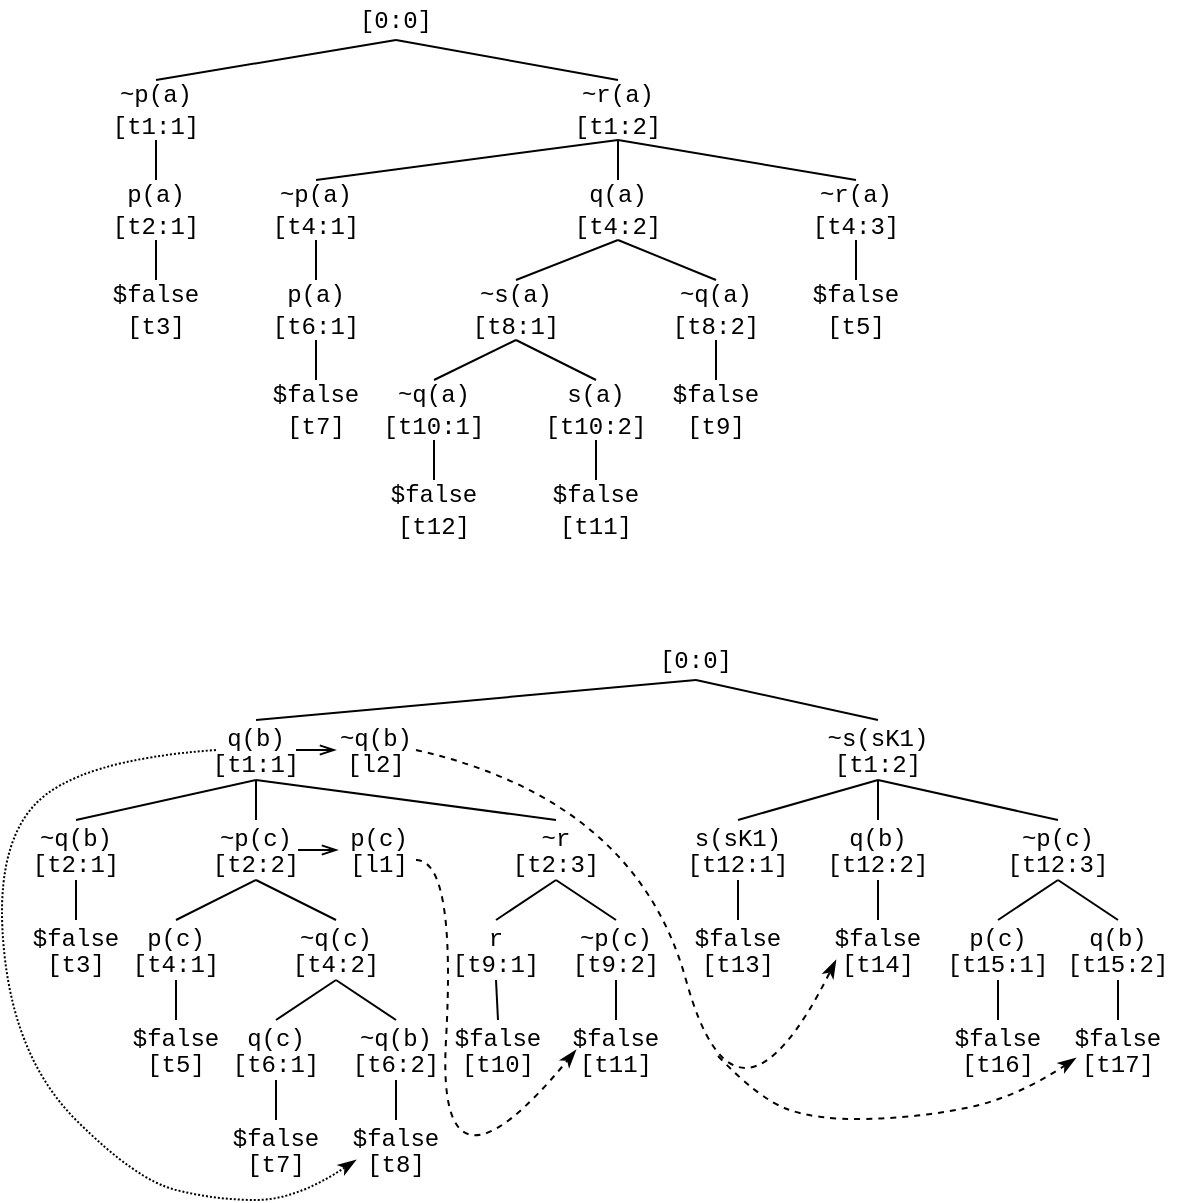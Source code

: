<mxfile version="27.0.5">
  <diagram name="Page-1" id="yZj0CSE40nvmnVDIau9b">
    <mxGraphModel dx="984" dy="859" grid="1" gridSize="10" guides="1" tooltips="1" connect="1" arrows="1" fold="1" page="1" pageScale="1" pageWidth="827" pageHeight="1169" math="0" shadow="0">
      <root>
        <mxCell id="0" />
        <mxCell id="1" parent="0" />
        <mxCell id="-URfclrJbN3AQWpVML_n-1" value="&lt;font face=&quot;Courier New&quot;&gt;~p(a)&lt;/font&gt;&lt;div&gt;&lt;span style=&quot;font-family: &amp;quot;Courier New&amp;quot;; background-color: transparent; color: light-dark(rgb(0, 0, 0), rgb(255, 255, 255));&quot;&gt;[t1:1]&lt;/span&gt;&lt;/div&gt;" style="text;strokeColor=none;align=center;fillColor=none;html=1;verticalAlign=middle;whiteSpace=wrap;rounded=0;" parent="1" vertex="1">
          <mxGeometry x="80" y="80" width="60" height="30" as="geometry" />
        </mxCell>
        <mxCell id="-URfclrJbN3AQWpVML_n-2" value="&lt;font face=&quot;Courier New&quot;&gt;$false&lt;/font&gt;&lt;br&gt;&lt;div&gt;&lt;span style=&quot;font-family: &amp;quot;Courier New&amp;quot;; background-color: transparent; color: light-dark(rgb(0, 0, 0), rgb(255, 255, 255));&quot;&gt;[t3]&lt;/span&gt;&lt;/div&gt;" style="text;strokeColor=none;align=center;fillColor=none;html=1;verticalAlign=middle;whiteSpace=wrap;rounded=0;" parent="1" vertex="1">
          <mxGeometry x="80" y="180" width="60" height="30" as="geometry" />
        </mxCell>
        <mxCell id="-URfclrJbN3AQWpVML_n-3" value="&lt;font face=&quot;Courier New&quot;&gt;~p(a)&lt;/font&gt;&lt;div&gt;&lt;span style=&quot;font-family: &amp;quot;Courier New&amp;quot;; background-color: transparent; color: light-dark(rgb(0, 0, 0), rgb(255, 255, 255));&quot;&gt;[t4:1]&lt;/span&gt;&lt;/div&gt;" style="text;strokeColor=none;align=center;fillColor=none;html=1;verticalAlign=middle;whiteSpace=wrap;rounded=0;" parent="1" vertex="1">
          <mxGeometry x="160" y="130" width="60" height="30" as="geometry" />
        </mxCell>
        <mxCell id="-URfclrJbN3AQWpVML_n-4" value="&lt;font face=&quot;Courier New&quot;&gt;p(a)&lt;/font&gt;&lt;div&gt;&lt;span style=&quot;font-family: &amp;quot;Courier New&amp;quot;; background-color: transparent; color: light-dark(rgb(0, 0, 0), rgb(255, 255, 255));&quot;&gt;[t2:1]&lt;/span&gt;&lt;/div&gt;" style="text;strokeColor=none;align=center;fillColor=none;html=1;verticalAlign=middle;whiteSpace=wrap;rounded=0;" parent="1" vertex="1">
          <mxGeometry x="80" y="130" width="60" height="30" as="geometry" />
        </mxCell>
        <mxCell id="-URfclrJbN3AQWpVML_n-5" value="" style="endArrow=none;html=1;rounded=0;entryX=0.5;entryY=1;entryDx=0;entryDy=0;exitX=0.5;exitY=0;exitDx=0;exitDy=0;" parent="1" source="-URfclrJbN3AQWpVML_n-2" target="-URfclrJbN3AQWpVML_n-4" edge="1">
          <mxGeometry width="50" height="50" relative="1" as="geometry">
            <mxPoint x="400" y="510" as="sourcePoint" />
            <mxPoint x="450" y="460" as="targetPoint" />
          </mxGeometry>
        </mxCell>
        <mxCell id="-URfclrJbN3AQWpVML_n-6" value="" style="endArrow=none;html=1;rounded=0;entryX=0.5;entryY=1;entryDx=0;entryDy=0;" parent="1" source="-URfclrJbN3AQWpVML_n-4" target="-URfclrJbN3AQWpVML_n-1" edge="1">
          <mxGeometry width="50" height="50" relative="1" as="geometry">
            <mxPoint x="400" y="510" as="sourcePoint" />
            <mxPoint x="450" y="460" as="targetPoint" />
          </mxGeometry>
        </mxCell>
        <mxCell id="-URfclrJbN3AQWpVML_n-7" value="&lt;font face=&quot;Courier New&quot;&gt;$false&lt;/font&gt;&lt;br&gt;&lt;div&gt;&lt;span style=&quot;font-family: &amp;quot;Courier New&amp;quot;; background-color: transparent; color: light-dark(rgb(0, 0, 0), rgb(255, 255, 255));&quot;&gt;[t7]&lt;/span&gt;&lt;/div&gt;" style="text;strokeColor=none;align=center;fillColor=none;html=1;verticalAlign=middle;whiteSpace=wrap;rounded=0;" parent="1" vertex="1">
          <mxGeometry x="160" y="230" width="60" height="30" as="geometry" />
        </mxCell>
        <mxCell id="-URfclrJbN3AQWpVML_n-8" value="&lt;font face=&quot;Courier New&quot;&gt;p(a)&lt;/font&gt;&lt;div&gt;&lt;span style=&quot;font-family: &amp;quot;Courier New&amp;quot;; background-color: transparent; color: light-dark(rgb(0, 0, 0), rgb(255, 255, 255));&quot;&gt;[t6:1]&lt;/span&gt;&lt;/div&gt;" style="text;strokeColor=none;align=center;fillColor=none;html=1;verticalAlign=middle;whiteSpace=wrap;rounded=0;" parent="1" vertex="1">
          <mxGeometry x="160" y="180" width="60" height="30" as="geometry" />
        </mxCell>
        <mxCell id="-URfclrJbN3AQWpVML_n-9" value="" style="endArrow=none;html=1;rounded=0;entryX=0.5;entryY=1;entryDx=0;entryDy=0;exitX=0.5;exitY=0;exitDx=0;exitDy=0;" parent="1" source="-URfclrJbN3AQWpVML_n-7" target="-URfclrJbN3AQWpVML_n-8" edge="1">
          <mxGeometry width="50" height="50" relative="1" as="geometry">
            <mxPoint x="480" y="560" as="sourcePoint" />
            <mxPoint x="530" y="510" as="targetPoint" />
          </mxGeometry>
        </mxCell>
        <mxCell id="-URfclrJbN3AQWpVML_n-10" value="&lt;font face=&quot;Courier New&quot;&gt;$false&lt;/font&gt;&lt;br&gt;&lt;div&gt;&lt;span style=&quot;font-family: &amp;quot;Courier New&amp;quot;; background-color: transparent; color: light-dark(rgb(0, 0, 0), rgb(255, 255, 255));&quot;&gt;[t12]&lt;/span&gt;&lt;/div&gt;" style="text;strokeColor=none;align=center;fillColor=none;html=1;verticalAlign=middle;whiteSpace=wrap;rounded=0;" parent="1" vertex="1">
          <mxGeometry x="219" y="280" width="60" height="30" as="geometry" />
        </mxCell>
        <mxCell id="-URfclrJbN3AQWpVML_n-11" value="&lt;font face=&quot;Courier New&quot;&gt;~q(a)&lt;/font&gt;&lt;div&gt;&lt;span style=&quot;font-family: &amp;quot;Courier New&amp;quot;; background-color: transparent; color: light-dark(rgb(0, 0, 0), rgb(255, 255, 255));&quot;&gt;[t10:1]&lt;/span&gt;&lt;/div&gt;" style="text;strokeColor=none;align=center;fillColor=none;html=1;verticalAlign=middle;whiteSpace=wrap;rounded=0;" parent="1" vertex="1">
          <mxGeometry x="219" y="230" width="60" height="30" as="geometry" />
        </mxCell>
        <mxCell id="-URfclrJbN3AQWpVML_n-12" value="" style="endArrow=none;html=1;rounded=0;entryX=0.5;entryY=1;entryDx=0;entryDy=0;exitX=0.5;exitY=0;exitDx=0;exitDy=0;" parent="1" source="-URfclrJbN3AQWpVML_n-10" target="-URfclrJbN3AQWpVML_n-11" edge="1">
          <mxGeometry width="50" height="50" relative="1" as="geometry">
            <mxPoint x="540" y="610" as="sourcePoint" />
            <mxPoint x="590" y="560" as="targetPoint" />
          </mxGeometry>
        </mxCell>
        <mxCell id="-URfclrJbN3AQWpVML_n-13" value="&lt;font face=&quot;Courier New&quot;&gt;~s(a)&lt;/font&gt;&lt;div&gt;&lt;span style=&quot;font-family: &amp;quot;Courier New&amp;quot;; background-color: transparent; color: light-dark(rgb(0, 0, 0), rgb(255, 255, 255));&quot;&gt;[t8:1]&lt;/span&gt;&lt;/div&gt;" style="text;strokeColor=none;align=center;fillColor=none;html=1;verticalAlign=middle;whiteSpace=wrap;rounded=0;" parent="1" vertex="1">
          <mxGeometry x="260" y="180" width="60" height="30" as="geometry" />
        </mxCell>
        <mxCell id="-URfclrJbN3AQWpVML_n-14" value="&lt;font face=&quot;Courier New&quot;&gt;q(a)&lt;/font&gt;&lt;div&gt;&lt;span style=&quot;font-family: &amp;quot;Courier New&amp;quot;; background-color: transparent; color: light-dark(rgb(0, 0, 0), rgb(255, 255, 255));&quot;&gt;[t4:2]&lt;/span&gt;&lt;/div&gt;" style="text;strokeColor=none;align=center;fillColor=none;html=1;verticalAlign=middle;whiteSpace=wrap;rounded=0;" parent="1" vertex="1">
          <mxGeometry x="311" y="130" width="60" height="30" as="geometry" />
        </mxCell>
        <mxCell id="-URfclrJbN3AQWpVML_n-15" value="&lt;font face=&quot;Courier New&quot;&gt;~q(a)&lt;/font&gt;&lt;div&gt;&lt;span style=&quot;font-family: &amp;quot;Courier New&amp;quot;; background-color: transparent; color: light-dark(rgb(0, 0, 0), rgb(255, 255, 255));&quot;&gt;[t8:2]&lt;/span&gt;&lt;/div&gt;" style="text;strokeColor=none;align=center;fillColor=none;html=1;verticalAlign=middle;whiteSpace=wrap;rounded=0;" parent="1" vertex="1">
          <mxGeometry x="360" y="180" width="60" height="30" as="geometry" />
        </mxCell>
        <mxCell id="-URfclrJbN3AQWpVML_n-16" value="" style="endArrow=none;html=1;rounded=0;entryX=0.5;entryY=1;entryDx=0;entryDy=0;" parent="1" source="-URfclrJbN3AQWpVML_n-8" target="-URfclrJbN3AQWpVML_n-3" edge="1">
          <mxGeometry width="50" height="50" relative="1" as="geometry">
            <mxPoint x="380" y="470" as="sourcePoint" />
            <mxPoint x="430" y="420" as="targetPoint" />
          </mxGeometry>
        </mxCell>
        <mxCell id="-URfclrJbN3AQWpVML_n-17" value="" style="endArrow=none;html=1;rounded=0;exitX=0.5;exitY=0;exitDx=0;exitDy=0;entryX=0.5;entryY=1;entryDx=0;entryDy=0;" parent="1" source="-URfclrJbN3AQWpVML_n-11" target="-URfclrJbN3AQWpVML_n-13" edge="1">
          <mxGeometry width="50" height="50" relative="1" as="geometry">
            <mxPoint x="340" y="470" as="sourcePoint" />
            <mxPoint x="390" y="420" as="targetPoint" />
          </mxGeometry>
        </mxCell>
        <mxCell id="-URfclrJbN3AQWpVML_n-18" value="" style="endArrow=none;html=1;rounded=0;entryX=0.5;entryY=1;entryDx=0;entryDy=0;exitX=0.5;exitY=0;exitDx=0;exitDy=0;" parent="1" source="-URfclrJbN3AQWpVML_n-19" target="-URfclrJbN3AQWpVML_n-13" edge="1">
          <mxGeometry width="50" height="50" relative="1" as="geometry">
            <mxPoint x="340" y="470" as="sourcePoint" />
            <mxPoint x="390" y="420" as="targetPoint" />
          </mxGeometry>
        </mxCell>
        <mxCell id="-URfclrJbN3AQWpVML_n-19" value="&lt;font face=&quot;Courier New&quot;&gt;s(a)&lt;/font&gt;&lt;div&gt;&lt;span style=&quot;font-family: &amp;quot;Courier New&amp;quot;; background-color: transparent; color: light-dark(rgb(0, 0, 0), rgb(255, 255, 255));&quot;&gt;[t10:2]&lt;/span&gt;&lt;/div&gt;" style="text;strokeColor=none;align=center;fillColor=none;html=1;verticalAlign=middle;whiteSpace=wrap;rounded=0;" parent="1" vertex="1">
          <mxGeometry x="300" y="230" width="60" height="30" as="geometry" />
        </mxCell>
        <mxCell id="-URfclrJbN3AQWpVML_n-20" value="&lt;font face=&quot;Courier New&quot;&gt;$false&lt;/font&gt;&lt;br&gt;&lt;div&gt;&lt;span style=&quot;font-family: &amp;quot;Courier New&amp;quot;; background-color: transparent; color: light-dark(rgb(0, 0, 0), rgb(255, 255, 255));&quot;&gt;[t11]&lt;/span&gt;&lt;/div&gt;" style="text;strokeColor=none;align=center;fillColor=none;html=1;verticalAlign=middle;whiteSpace=wrap;rounded=0;" parent="1" vertex="1">
          <mxGeometry x="300" y="280" width="60" height="30" as="geometry" />
        </mxCell>
        <mxCell id="-URfclrJbN3AQWpVML_n-21" value="" style="endArrow=none;html=1;rounded=0;entryX=0.5;entryY=1;entryDx=0;entryDy=0;exitX=0.5;exitY=0;exitDx=0;exitDy=0;" parent="1" source="-URfclrJbN3AQWpVML_n-20" edge="1">
          <mxGeometry width="50" height="50" relative="1" as="geometry">
            <mxPoint x="621" y="610" as="sourcePoint" />
            <mxPoint x="330" y="260" as="targetPoint" />
          </mxGeometry>
        </mxCell>
        <mxCell id="-URfclrJbN3AQWpVML_n-22" value="" style="endArrow=none;html=1;rounded=0;entryX=0.5;entryY=1;entryDx=0;entryDy=0;exitX=0.5;exitY=0;exitDx=0;exitDy=0;" parent="1" source="-URfclrJbN3AQWpVML_n-13" target="-URfclrJbN3AQWpVML_n-14" edge="1">
          <mxGeometry width="50" height="50" relative="1" as="geometry">
            <mxPoint x="351" y="470" as="sourcePoint" />
            <mxPoint x="401" y="420" as="targetPoint" />
          </mxGeometry>
        </mxCell>
        <mxCell id="-URfclrJbN3AQWpVML_n-23" value="" style="endArrow=none;html=1;rounded=0;exitX=0.5;exitY=0;exitDx=0;exitDy=0;" parent="1" source="-URfclrJbN3AQWpVML_n-15" edge="1">
          <mxGeometry width="50" height="50" relative="1" as="geometry">
            <mxPoint x="351" y="470" as="sourcePoint" />
            <mxPoint x="341" y="160" as="targetPoint" />
          </mxGeometry>
        </mxCell>
        <mxCell id="-URfclrJbN3AQWpVML_n-24" value="&lt;font face=&quot;Courier New&quot;&gt;~r(a)&lt;/font&gt;&lt;div&gt;&lt;span style=&quot;font-family: &amp;quot;Courier New&amp;quot;; background-color: transparent; color: light-dark(rgb(0, 0, 0), rgb(255, 255, 255));&quot;&gt;[t1:2]&lt;/span&gt;&lt;/div&gt;" style="text;strokeColor=none;align=center;fillColor=none;html=1;verticalAlign=middle;whiteSpace=wrap;rounded=0;" parent="1" vertex="1">
          <mxGeometry x="311" y="80" width="60" height="30" as="geometry" />
        </mxCell>
        <mxCell id="-URfclrJbN3AQWpVML_n-25" value="" style="endArrow=none;html=1;rounded=0;entryX=0.5;entryY=1;entryDx=0;entryDy=0;exitX=0.5;exitY=0;exitDx=0;exitDy=0;" parent="1" source="-URfclrJbN3AQWpVML_n-3" target="-URfclrJbN3AQWpVML_n-24" edge="1">
          <mxGeometry width="50" height="50" relative="1" as="geometry">
            <mxPoint x="400" y="310" as="sourcePoint" />
            <mxPoint x="450" y="260" as="targetPoint" />
          </mxGeometry>
        </mxCell>
        <mxCell id="-URfclrJbN3AQWpVML_n-26" value="" style="endArrow=none;html=1;rounded=0;entryX=0.5;entryY=1;entryDx=0;entryDy=0;" parent="1" source="-URfclrJbN3AQWpVML_n-14" target="-URfclrJbN3AQWpVML_n-24" edge="1">
          <mxGeometry width="50" height="50" relative="1" as="geometry">
            <mxPoint x="390" y="310" as="sourcePoint" />
            <mxPoint x="440" y="260" as="targetPoint" />
          </mxGeometry>
        </mxCell>
        <mxCell id="-URfclrJbN3AQWpVML_n-27" value="&lt;font face=&quot;Courier New&quot;&gt;~r(a)&lt;/font&gt;&lt;div&gt;&lt;span style=&quot;font-family: &amp;quot;Courier New&amp;quot;; background-color: transparent; color: light-dark(rgb(0, 0, 0), rgb(255, 255, 255));&quot;&gt;[t4:3]&lt;/span&gt;&lt;/div&gt;" style="text;strokeColor=none;align=center;fillColor=none;html=1;verticalAlign=middle;whiteSpace=wrap;rounded=0;" parent="1" vertex="1">
          <mxGeometry x="430" y="130" width="60" height="30" as="geometry" />
        </mxCell>
        <mxCell id="-URfclrJbN3AQWpVML_n-28" value="&lt;font face=&quot;Courier New&quot;&gt;$false&lt;/font&gt;&lt;br&gt;&lt;div&gt;&lt;span style=&quot;font-family: &amp;quot;Courier New&amp;quot;; background-color: transparent; color: light-dark(rgb(0, 0, 0), rgb(255, 255, 255));&quot;&gt;[t5]&lt;/span&gt;&lt;/div&gt;" style="text;strokeColor=none;align=center;fillColor=none;html=1;verticalAlign=middle;whiteSpace=wrap;rounded=0;" parent="1" vertex="1">
          <mxGeometry x="430" y="180" width="60" height="30" as="geometry" />
        </mxCell>
        <mxCell id="-URfclrJbN3AQWpVML_n-29" value="" style="endArrow=none;html=1;rounded=0;entryX=0.5;entryY=1;entryDx=0;entryDy=0;exitX=0.5;exitY=0;exitDx=0;exitDy=0;" parent="1" source="-URfclrJbN3AQWpVML_n-28" edge="1">
          <mxGeometry width="50" height="50" relative="1" as="geometry">
            <mxPoint x="751" y="510" as="sourcePoint" />
            <mxPoint x="460" y="160" as="targetPoint" />
          </mxGeometry>
        </mxCell>
        <mxCell id="-URfclrJbN3AQWpVML_n-30" value="" style="endArrow=none;html=1;rounded=0;entryX=0.5;entryY=1;entryDx=0;entryDy=0;exitX=0.5;exitY=0;exitDx=0;exitDy=0;" parent="1" source="-URfclrJbN3AQWpVML_n-27" target="-URfclrJbN3AQWpVML_n-24" edge="1">
          <mxGeometry width="50" height="50" relative="1" as="geometry">
            <mxPoint x="460" y="120" as="sourcePoint" />
            <mxPoint x="440" y="260" as="targetPoint" />
          </mxGeometry>
        </mxCell>
        <mxCell id="-URfclrJbN3AQWpVML_n-31" value="&lt;span style=&quot;background-color: transparent; color: light-dark(rgb(0, 0, 0), rgb(255, 255, 255)); font-family: &amp;quot;Courier New&amp;quot;;&quot;&gt;[0:0]&lt;/span&gt;" style="text;strokeColor=none;align=center;fillColor=none;html=1;verticalAlign=middle;whiteSpace=wrap;rounded=0;" parent="1" vertex="1">
          <mxGeometry x="200" y="40" width="60" height="20" as="geometry" />
        </mxCell>
        <mxCell id="-URfclrJbN3AQWpVML_n-32" value="" style="endArrow=none;html=1;rounded=0;entryX=0.5;entryY=1;entryDx=0;entryDy=0;exitX=0.5;exitY=0;exitDx=0;exitDy=0;" parent="1" source="-URfclrJbN3AQWpVML_n-24" target="-URfclrJbN3AQWpVML_n-31" edge="1">
          <mxGeometry width="50" height="50" relative="1" as="geometry">
            <mxPoint x="400" y="310" as="sourcePoint" />
            <mxPoint x="450" y="260" as="targetPoint" />
          </mxGeometry>
        </mxCell>
        <mxCell id="-URfclrJbN3AQWpVML_n-33" value="" style="endArrow=none;html=1;rounded=0;exitX=0.5;exitY=0;exitDx=0;exitDy=0;entryX=0.5;entryY=1;entryDx=0;entryDy=0;" parent="1" source="-URfclrJbN3AQWpVML_n-1" target="-URfclrJbN3AQWpVML_n-31" edge="1">
          <mxGeometry width="50" height="50" relative="1" as="geometry">
            <mxPoint x="400" y="310" as="sourcePoint" />
            <mxPoint x="220" y="80" as="targetPoint" />
          </mxGeometry>
        </mxCell>
        <mxCell id="-URfclrJbN3AQWpVML_n-34" value="&lt;font face=&quot;Courier New&quot;&gt;$false&lt;/font&gt;&lt;br&gt;&lt;div&gt;&lt;span style=&quot;font-family: &amp;quot;Courier New&amp;quot;; background-color: transparent; color: light-dark(rgb(0, 0, 0), rgb(255, 255, 255));&quot;&gt;[t9]&lt;/span&gt;&lt;/div&gt;" style="text;strokeColor=none;align=center;fillColor=none;html=1;verticalAlign=middle;whiteSpace=wrap;rounded=0;" parent="1" vertex="1">
          <mxGeometry x="360" y="230" width="60" height="30" as="geometry" />
        </mxCell>
        <mxCell id="-URfclrJbN3AQWpVML_n-35" value="" style="endArrow=none;html=1;rounded=0;entryX=0.5;entryY=1;entryDx=0;entryDy=0;exitX=0.5;exitY=0;exitDx=0;exitDy=0;" parent="1" source="-URfclrJbN3AQWpVML_n-34" edge="1">
          <mxGeometry width="50" height="50" relative="1" as="geometry">
            <mxPoint x="681" y="560" as="sourcePoint" />
            <mxPoint x="390" y="210" as="targetPoint" />
          </mxGeometry>
        </mxCell>
        <mxCell id="-URfclrJbN3AQWpVML_n-36" value="&lt;span style=&quot;background-color: transparent; color: light-dark(rgb(0, 0, 0), rgb(255, 255, 255)); font-family: &amp;quot;Courier New&amp;quot;;&quot;&gt;[0:0]&lt;/span&gt;" style="text;strokeColor=none;align=center;fillColor=none;html=1;verticalAlign=middle;whiteSpace=wrap;rounded=0;" parent="1" vertex="1">
          <mxGeometry x="350" y="360" width="60" height="20" as="geometry" />
        </mxCell>
        <mxCell id="-URfclrJbN3AQWpVML_n-37" value="" style="endArrow=none;html=1;rounded=0;entryX=0.5;entryY=1;entryDx=0;entryDy=0;exitX=0.5;exitY=0;exitDx=0;exitDy=0;" parent="1" source="-URfclrJbN3AQWpVML_n-71" target="-URfclrJbN3AQWpVML_n-36" edge="1">
          <mxGeometry width="50" height="50" relative="1" as="geometry">
            <mxPoint x="482" y="400" as="sourcePoint" />
            <mxPoint x="371" y="380" as="targetPoint" />
          </mxGeometry>
        </mxCell>
        <mxCell id="-URfclrJbN3AQWpVML_n-38" value="" style="endArrow=none;html=1;rounded=0;exitX=0.5;exitY=0;exitDx=0;exitDy=0;entryX=0.5;entryY=1;entryDx=0;entryDy=0;" parent="1" source="-URfclrJbN3AQWpVML_n-39" target="-URfclrJbN3AQWpVML_n-36" edge="1">
          <mxGeometry width="50" height="50" relative="1" as="geometry">
            <mxPoint x="260" y="400" as="sourcePoint" />
            <mxPoint x="370" y="400" as="targetPoint" />
          </mxGeometry>
        </mxCell>
        <mxCell id="-URfclrJbN3AQWpVML_n-39" value="&lt;div style=&quot;line-height: 100%;&quot;&gt;&lt;font face=&quot;Courier New&quot;&gt;q(b)&lt;/font&gt;&lt;div&gt;&lt;div&gt;&lt;span style=&quot;font-family: &amp;quot;Courier New&amp;quot;; background-color: transparent; color: light-dark(rgb(0, 0, 0), rgb(255, 255, 255));&quot;&gt;[t1:1]&lt;/span&gt;&lt;/div&gt;&lt;/div&gt;&lt;/div&gt;" style="text;strokeColor=none;align=center;fillColor=none;html=1;verticalAlign=middle;whiteSpace=wrap;rounded=0;" parent="1" vertex="1">
          <mxGeometry x="130" y="400" width="60" height="30" as="geometry" />
        </mxCell>
        <mxCell id="-URfclrJbN3AQWpVML_n-40" value="&lt;div style=&quot;line-height: 100%;&quot;&gt;&lt;font face=&quot;Courier New&quot;&gt;$false&lt;/font&gt;&lt;br&gt;&lt;div&gt;&lt;span style=&quot;font-family: &amp;quot;Courier New&amp;quot;; background-color: transparent; color: light-dark(rgb(0, 0, 0), rgb(255, 255, 255));&quot;&gt;[t3]&lt;/span&gt;&lt;/div&gt;&lt;/div&gt;" style="text;strokeColor=none;align=center;fillColor=none;html=1;verticalAlign=middle;whiteSpace=wrap;rounded=0;" parent="1" vertex="1">
          <mxGeometry x="40" y="500" width="60" height="30" as="geometry" />
        </mxCell>
        <mxCell id="-URfclrJbN3AQWpVML_n-41" value="&lt;div style=&quot;line-height: 100%;&quot;&gt;&lt;font face=&quot;Courier New&quot;&gt;~q(b)&lt;/font&gt;&lt;br&gt;&lt;div&gt;&lt;span style=&quot;font-family: &amp;quot;Courier New&amp;quot;; background-color: transparent; color: light-dark(rgb(0, 0, 0), rgb(255, 255, 255));&quot;&gt;[t2:1]&lt;/span&gt;&lt;/div&gt;&lt;/div&gt;" style="text;strokeColor=none;align=center;fillColor=none;html=1;verticalAlign=middle;whiteSpace=wrap;rounded=0;" parent="1" vertex="1">
          <mxGeometry x="40" y="450" width="60" height="30" as="geometry" />
        </mxCell>
        <mxCell id="-URfclrJbN3AQWpVML_n-42" value="" style="endArrow=none;html=1;rounded=0;entryX=0.5;entryY=1;entryDx=0;entryDy=0;exitX=0.5;exitY=0;exitDx=0;exitDy=0;" parent="1" source="-URfclrJbN3AQWpVML_n-40" target="-URfclrJbN3AQWpVML_n-41" edge="1">
          <mxGeometry width="50" height="50" relative="1" as="geometry">
            <mxPoint x="360" y="830" as="sourcePoint" />
            <mxPoint x="410" y="780" as="targetPoint" />
          </mxGeometry>
        </mxCell>
        <mxCell id="-URfclrJbN3AQWpVML_n-43" value="" style="endArrow=none;html=1;rounded=0;entryX=0.5;entryY=1;entryDx=0;entryDy=0;exitX=0.5;exitY=0;exitDx=0;exitDy=0;" parent="1" source="-URfclrJbN3AQWpVML_n-41" target="-URfclrJbN3AQWpVML_n-39" edge="1">
          <mxGeometry width="50" height="50" relative="1" as="geometry">
            <mxPoint x="360" y="830" as="sourcePoint" />
            <mxPoint x="410" y="780" as="targetPoint" />
          </mxGeometry>
        </mxCell>
        <mxCell id="-URfclrJbN3AQWpVML_n-44" value="&lt;div style=&quot;line-height: 100%;&quot;&gt;&lt;font face=&quot;Courier New&quot;&gt;~p(c)&lt;/font&gt;&lt;br&gt;&lt;div&gt;&lt;span style=&quot;font-family: &amp;quot;Courier New&amp;quot;; background-color: transparent; color: light-dark(rgb(0, 0, 0), rgb(255, 255, 255));&quot;&gt;[t2:2]&lt;/span&gt;&lt;/div&gt;&lt;/div&gt;" style="text;strokeColor=none;align=center;fillColor=none;html=1;verticalAlign=middle;whiteSpace=wrap;rounded=0;" parent="1" vertex="1">
          <mxGeometry x="130" y="450" width="60" height="30" as="geometry" />
        </mxCell>
        <mxCell id="-URfclrJbN3AQWpVML_n-45" value="" style="endArrow=none;html=1;rounded=0;entryX=0.5;entryY=1;entryDx=0;entryDy=0;exitX=0.5;exitY=0;exitDx=0;exitDy=0;" parent="1" source="-URfclrJbN3AQWpVML_n-44" target="-URfclrJbN3AQWpVML_n-39" edge="1">
          <mxGeometry width="50" height="50" relative="1" as="geometry">
            <mxPoint x="400" y="470" as="sourcePoint" />
            <mxPoint x="450" y="420" as="targetPoint" />
          </mxGeometry>
        </mxCell>
        <mxCell id="-URfclrJbN3AQWpVML_n-46" value="&lt;div style=&quot;line-height: 100%;&quot;&gt;&lt;div&gt;&lt;span style=&quot;font-family: &amp;quot;Courier New&amp;quot;; background-color: transparent; color: light-dark(rgb(0, 0, 0), rgb(255, 255, 255));&quot;&gt;p(c)&lt;/span&gt;&lt;/div&gt;&lt;div&gt;&lt;span style=&quot;font-family: &amp;quot;Courier New&amp;quot;; background-color: transparent; color: light-dark(rgb(0, 0, 0), rgb(255, 255, 255));&quot;&gt;[t4:1]&lt;/span&gt;&lt;/div&gt;&lt;/div&gt;" style="text;strokeColor=none;align=center;fillColor=none;html=1;verticalAlign=middle;whiteSpace=wrap;rounded=0;" parent="1" vertex="1">
          <mxGeometry x="90" y="500" width="60" height="30" as="geometry" />
        </mxCell>
        <mxCell id="-URfclrJbN3AQWpVML_n-47" value="&lt;div style=&quot;line-height: 100%;&quot;&gt;&lt;font face=&quot;Courier New&quot;&gt;$false&lt;/font&gt;&lt;br&gt;&lt;div&gt;&lt;span style=&quot;font-family: &amp;quot;Courier New&amp;quot;; background-color: transparent; color: light-dark(rgb(0, 0, 0), rgb(255, 255, 255));&quot;&gt;[t5]&lt;/span&gt;&lt;/div&gt;&lt;/div&gt;" style="text;strokeColor=none;align=center;fillColor=none;html=1;verticalAlign=middle;whiteSpace=wrap;rounded=0;" parent="1" vertex="1">
          <mxGeometry x="90" y="550" width="60" height="30" as="geometry" />
        </mxCell>
        <mxCell id="-URfclrJbN3AQWpVML_n-48" value="" style="endArrow=none;html=1;rounded=0;entryX=0.5;entryY=1;entryDx=0;entryDy=0;exitX=0.5;exitY=0;exitDx=0;exitDy=0;" parent="1" source="-URfclrJbN3AQWpVML_n-47" target="-URfclrJbN3AQWpVML_n-46" edge="1">
          <mxGeometry width="50" height="50" relative="1" as="geometry">
            <mxPoint x="410" y="880" as="sourcePoint" />
            <mxPoint x="120" y="530" as="targetPoint" />
          </mxGeometry>
        </mxCell>
        <mxCell id="-URfclrJbN3AQWpVML_n-49" value="" style="endArrow=none;html=1;rounded=0;exitX=0.5;exitY=0;exitDx=0;exitDy=0;entryX=0.5;entryY=1;entryDx=0;entryDy=0;" parent="1" source="-URfclrJbN3AQWpVML_n-46" target="-URfclrJbN3AQWpVML_n-44" edge="1">
          <mxGeometry width="50" height="50" relative="1" as="geometry">
            <mxPoint x="400" y="470" as="sourcePoint" />
            <mxPoint x="450" y="420" as="targetPoint" />
          </mxGeometry>
        </mxCell>
        <mxCell id="-URfclrJbN3AQWpVML_n-50" value="&lt;div style=&quot;line-height: 100%;&quot;&gt;&lt;font face=&quot;Courier New&quot;&gt;~q(c)&lt;/font&gt;&lt;br&gt;&lt;div&gt;&lt;span style=&quot;font-family: &amp;quot;Courier New&amp;quot;; background-color: transparent; color: light-dark(rgb(0, 0, 0), rgb(255, 255, 255));&quot;&gt;[t4:2]&lt;/span&gt;&lt;/div&gt;&lt;/div&gt;" style="text;strokeColor=none;align=center;fillColor=none;html=1;verticalAlign=middle;whiteSpace=wrap;rounded=0;" parent="1" vertex="1">
          <mxGeometry x="170" y="500" width="60" height="30" as="geometry" />
        </mxCell>
        <mxCell id="-URfclrJbN3AQWpVML_n-51" value="" style="endArrow=none;html=1;rounded=0;exitX=0.5;exitY=0;exitDx=0;exitDy=0;entryX=0.5;entryY=1;entryDx=0;entryDy=0;" parent="1" source="-URfclrJbN3AQWpVML_n-50" target="-URfclrJbN3AQWpVML_n-44" edge="1">
          <mxGeometry width="50" height="50" relative="1" as="geometry">
            <mxPoint x="400" y="470" as="sourcePoint" />
            <mxPoint x="450" y="420" as="targetPoint" />
          </mxGeometry>
        </mxCell>
        <mxCell id="-URfclrJbN3AQWpVML_n-52" value="&lt;div style=&quot;line-height: 100%;&quot;&gt;&lt;font face=&quot;Courier New&quot;&gt;q(c)&lt;/font&gt;&lt;br&gt;&lt;div&gt;&lt;span style=&quot;font-family: &amp;quot;Courier New&amp;quot;; background-color: transparent; color: light-dark(rgb(0, 0, 0), rgb(255, 255, 255));&quot;&gt;[t6:1]&lt;/span&gt;&lt;/div&gt;&lt;/div&gt;" style="text;strokeColor=none;align=center;fillColor=none;html=1;verticalAlign=middle;whiteSpace=wrap;rounded=0;" parent="1" vertex="1">
          <mxGeometry x="140" y="550" width="60" height="30" as="geometry" />
        </mxCell>
        <mxCell id="-URfclrJbN3AQWpVML_n-53" value="" style="endArrow=none;html=1;rounded=0;exitX=0.5;exitY=0;exitDx=0;exitDy=0;entryX=0.5;entryY=1;entryDx=0;entryDy=0;" parent="1" source="-URfclrJbN3AQWpVML_n-52" target="-URfclrJbN3AQWpVML_n-50" edge="1">
          <mxGeometry width="50" height="50" relative="1" as="geometry">
            <mxPoint x="160" y="550" as="sourcePoint" />
            <mxPoint x="420" y="420" as="targetPoint" />
          </mxGeometry>
        </mxCell>
        <mxCell id="-URfclrJbN3AQWpVML_n-54" value="" style="endArrow=none;html=1;rounded=0;entryX=0.5;entryY=1;entryDx=0;entryDy=0;exitX=0.5;exitY=0;exitDx=0;exitDy=0;" parent="1" source="-URfclrJbN3AQWpVML_n-100" target="-URfclrJbN3AQWpVML_n-50" edge="1">
          <mxGeometry width="50" height="50" relative="1" as="geometry">
            <mxPoint x="230" y="560" as="sourcePoint" />
            <mxPoint x="420" y="530" as="targetPoint" />
          </mxGeometry>
        </mxCell>
        <mxCell id="-URfclrJbN3AQWpVML_n-55" value="&lt;div style=&quot;line-height: 100%;&quot;&gt;&lt;font face=&quot;Courier New&quot;&gt;$false&lt;/font&gt;&lt;br&gt;&lt;div&gt;&lt;span style=&quot;font-family: &amp;quot;Courier New&amp;quot;; background-color: transparent; color: light-dark(rgb(0, 0, 0), rgb(255, 255, 255));&quot;&gt;[t7]&lt;/span&gt;&lt;/div&gt;&lt;/div&gt;" style="text;strokeColor=none;align=center;fillColor=none;html=1;verticalAlign=middle;whiteSpace=wrap;rounded=0;" parent="1" vertex="1">
          <mxGeometry x="140" y="600" width="60" height="30" as="geometry" />
        </mxCell>
        <mxCell id="-URfclrJbN3AQWpVML_n-56" value="" style="endArrow=none;html=1;rounded=0;exitX=0.5;exitY=1;exitDx=0;exitDy=0;entryX=0.5;entryY=0;entryDx=0;entryDy=0;" parent="1" source="-URfclrJbN3AQWpVML_n-52" target="-URfclrJbN3AQWpVML_n-55" edge="1">
          <mxGeometry width="50" height="50" relative="1" as="geometry">
            <mxPoint x="160" y="580" as="sourcePoint" />
            <mxPoint x="160" y="600" as="targetPoint" />
          </mxGeometry>
        </mxCell>
        <mxCell id="-URfclrJbN3AQWpVML_n-57" value="&lt;div style=&quot;line-height: 100%;&quot;&gt;&lt;font face=&quot;Courier New&quot;&gt;$false&lt;/font&gt;&lt;br&gt;&lt;div&gt;&lt;span style=&quot;font-family: &amp;quot;Courier New&amp;quot;; background-color: transparent; color: light-dark(rgb(0, 0, 0), rgb(255, 255, 255));&quot;&gt;[t8]&lt;/span&gt;&lt;/div&gt;&lt;/div&gt;" style="text;strokeColor=none;align=center;fillColor=none;html=1;verticalAlign=middle;whiteSpace=wrap;rounded=0;" parent="1" vertex="1">
          <mxGeometry x="200" y="600" width="60" height="30" as="geometry" />
        </mxCell>
        <mxCell id="-URfclrJbN3AQWpVML_n-58" value="&lt;div style=&quot;line-height: 100%;&quot;&gt;&lt;font face=&quot;Courier New&quot;&gt;~r&lt;/font&gt;&lt;br&gt;&lt;div&gt;&lt;span style=&quot;font-family: &amp;quot;Courier New&amp;quot;; background-color: transparent; color: light-dark(rgb(0, 0, 0), rgb(255, 255, 255));&quot;&gt;[t2:3]&lt;/span&gt;&lt;/div&gt;&lt;/div&gt;" style="text;strokeColor=none;align=center;fillColor=none;html=1;verticalAlign=middle;whiteSpace=wrap;rounded=0;" parent="1" vertex="1">
          <mxGeometry x="280" y="450" width="60" height="30" as="geometry" />
        </mxCell>
        <mxCell id="-URfclrJbN3AQWpVML_n-59" value="" style="endArrow=none;html=1;rounded=0;exitX=0.5;exitY=0;exitDx=0;exitDy=0;entryX=0.5;entryY=1;entryDx=0;entryDy=0;" parent="1" source="-URfclrJbN3AQWpVML_n-63" target="-URfclrJbN3AQWpVML_n-58" edge="1">
          <mxGeometry width="50" height="50" relative="1" as="geometry">
            <mxPoint x="260" y="500" as="sourcePoint" />
            <mxPoint x="580" y="420" as="targetPoint" />
          </mxGeometry>
        </mxCell>
        <mxCell id="-URfclrJbN3AQWpVML_n-60" value="&lt;div style=&quot;line-height: 100%;&quot;&gt;&lt;font face=&quot;Courier New&quot;&gt;~p(c)&lt;/font&gt;&lt;br&gt;&lt;div&gt;&lt;span style=&quot;font-family: &amp;quot;Courier New&amp;quot;; background-color: transparent; color: light-dark(rgb(0, 0, 0), rgb(255, 255, 255));&quot;&gt;[t9:2]&lt;/span&gt;&lt;/div&gt;&lt;/div&gt;" style="text;strokeColor=none;align=center;fillColor=none;html=1;verticalAlign=middle;whiteSpace=wrap;rounded=0;" parent="1" vertex="1">
          <mxGeometry x="310" y="500" width="60" height="30" as="geometry" />
        </mxCell>
        <mxCell id="-URfclrJbN3AQWpVML_n-61" value="" style="endArrow=none;html=1;rounded=0;exitX=0.5;exitY=0;exitDx=0;exitDy=0;entryX=0.5;entryY=1;entryDx=0;entryDy=0;" parent="1" source="-URfclrJbN3AQWpVML_n-60" target="-URfclrJbN3AQWpVML_n-58" edge="1">
          <mxGeometry width="50" height="50" relative="1" as="geometry">
            <mxPoint x="530" y="470" as="sourcePoint" />
            <mxPoint x="580" y="420" as="targetPoint" />
          </mxGeometry>
        </mxCell>
        <mxCell id="-URfclrJbN3AQWpVML_n-62" value="" style="endArrow=none;html=1;rounded=0;entryX=0.5;entryY=1;entryDx=0;entryDy=0;exitX=0.5;exitY=0;exitDx=0;exitDy=0;" parent="1" source="-URfclrJbN3AQWpVML_n-58" target="-URfclrJbN3AQWpVML_n-39" edge="1">
          <mxGeometry width="50" height="50" relative="1" as="geometry">
            <mxPoint x="250" y="580" as="sourcePoint" />
            <mxPoint x="300" y="530" as="targetPoint" />
          </mxGeometry>
        </mxCell>
        <mxCell id="-URfclrJbN3AQWpVML_n-63" value="&lt;div style=&quot;line-height: 100%;&quot;&gt;&lt;font face=&quot;Courier New&quot;&gt;r&lt;/font&gt;&lt;br&gt;&lt;div&gt;&lt;span style=&quot;font-family: &amp;quot;Courier New&amp;quot;; background-color: transparent; color: light-dark(rgb(0, 0, 0), rgb(255, 255, 255));&quot;&gt;[t9:1]&lt;/span&gt;&lt;/div&gt;&lt;/div&gt;" style="text;strokeColor=none;align=center;fillColor=none;html=1;verticalAlign=middle;whiteSpace=wrap;rounded=0;" parent="1" vertex="1">
          <mxGeometry x="250" y="500" width="60" height="30" as="geometry" />
        </mxCell>
        <mxCell id="-URfclrJbN3AQWpVML_n-64" value="&lt;div style=&quot;line-height: 100%;&quot;&gt;&lt;font face=&quot;Courier New&quot;&gt;$false&lt;/font&gt;&lt;br&gt;&lt;div&gt;&lt;span style=&quot;font-family: &amp;quot;Courier New&amp;quot;; background-color: transparent; color: light-dark(rgb(0, 0, 0), rgb(255, 255, 255));&quot;&gt;[t10]&lt;/span&gt;&lt;/div&gt;&lt;/div&gt;" style="text;strokeColor=none;align=center;fillColor=none;html=1;verticalAlign=middle;whiteSpace=wrap;rounded=0;" parent="1" vertex="1">
          <mxGeometry x="251" y="550" width="60" height="30" as="geometry" />
        </mxCell>
        <mxCell id="-URfclrJbN3AQWpVML_n-65" value="" style="endArrow=none;html=1;rounded=0;entryX=0.5;entryY=1;entryDx=0;entryDy=0;exitX=0.5;exitY=0;exitDx=0;exitDy=0;" parent="1" source="-URfclrJbN3AQWpVML_n-64" target="-URfclrJbN3AQWpVML_n-63" edge="1">
          <mxGeometry width="50" height="50" relative="1" as="geometry">
            <mxPoint x="250" y="580" as="sourcePoint" />
            <mxPoint x="300" y="530" as="targetPoint" />
          </mxGeometry>
        </mxCell>
        <mxCell id="-URfclrJbN3AQWpVML_n-66" value="&lt;div style=&quot;line-height: 100%;&quot;&gt;&lt;span style=&quot;font-family: &amp;quot;Courier New&amp;quot;; background-color: transparent; color: light-dark(rgb(0, 0, 0), rgb(255, 255, 255));&quot;&gt;p(c)&lt;/span&gt;&lt;/div&gt;&lt;div style=&quot;line-height: 100%;&quot;&gt;&lt;span style=&quot;font-family: &amp;quot;Courier New&amp;quot;; background-color: transparent; color: light-dark(rgb(0, 0, 0), rgb(255, 255, 255));&quot;&gt;[l1]&lt;/span&gt;&lt;/div&gt;" style="text;strokeColor=none;align=center;fillColor=none;html=1;verticalAlign=middle;whiteSpace=wrap;rounded=0;spacing=2;" parent="1" vertex="1">
          <mxGeometry x="198.5" y="450" width="45" height="30" as="geometry" />
        </mxCell>
        <mxCell id="-URfclrJbN3AQWpVML_n-68" value="" style="endArrow=none;html=1;rounded=0;entryX=0.5;entryY=1;entryDx=0;entryDy=0;exitX=0.5;exitY=0;exitDx=0;exitDy=0;" parent="1" target="-URfclrJbN3AQWpVML_n-60" edge="1">
          <mxGeometry width="50" height="50" relative="1" as="geometry">
            <mxPoint x="340" y="550" as="sourcePoint" />
            <mxPoint x="300" y="530" as="targetPoint" />
          </mxGeometry>
        </mxCell>
        <mxCell id="-URfclrJbN3AQWpVML_n-69" value="&lt;div style=&quot;line-height: 100%;&quot;&gt;&lt;font face=&quot;Courier New&quot;&gt;$false&lt;/font&gt;&lt;br&gt;&lt;div&gt;&lt;span style=&quot;font-family: &amp;quot;Courier New&amp;quot;; background-color: transparent; color: light-dark(rgb(0, 0, 0), rgb(255, 255, 255));&quot;&gt;[t11]&lt;/span&gt;&lt;/div&gt;&lt;/div&gt;" style="text;strokeColor=none;align=center;fillColor=none;html=1;verticalAlign=middle;whiteSpace=wrap;rounded=0;" parent="1" vertex="1">
          <mxGeometry x="310" y="550" width="60" height="30" as="geometry" />
        </mxCell>
        <mxCell id="-URfclrJbN3AQWpVML_n-71" value="&lt;div style=&quot;line-height: 100%;&quot;&gt;&lt;font face=&quot;Courier New&quot;&gt;~s(sK1)&lt;/font&gt;&lt;br&gt;&lt;div&gt;&lt;div&gt;&lt;span style=&quot;font-family: &amp;quot;Courier New&amp;quot;; background-color: transparent; color: light-dark(rgb(0, 0, 0), rgb(255, 255, 255));&quot;&gt;[t1:2]&lt;/span&gt;&lt;/div&gt;&lt;/div&gt;&lt;/div&gt;" style="text;strokeColor=none;align=center;fillColor=none;html=1;verticalAlign=middle;whiteSpace=wrap;rounded=0;" parent="1" vertex="1">
          <mxGeometry x="441" y="400" width="60" height="30" as="geometry" />
        </mxCell>
        <mxCell id="-URfclrJbN3AQWpVML_n-72" value="&lt;div style=&quot;line-height: 100%;&quot;&gt;&lt;span style=&quot;background-color: transparent; color: light-dark(rgb(0, 0, 0), rgb(255, 255, 255)); font-family: &amp;quot;Courier New&amp;quot;;&quot;&gt;~q(b)&lt;/span&gt;&lt;/div&gt;&lt;div style=&quot;line-height: 100%;&quot;&gt;&lt;span style=&quot;font-family: &amp;quot;Courier New&amp;quot;; background-color: transparent; color: light-dark(rgb(0, 0, 0), rgb(255, 255, 255));&quot;&gt;[l2]&lt;/span&gt;&lt;/div&gt;" style="text;strokeColor=none;align=center;fillColor=none;html=1;verticalAlign=middle;whiteSpace=wrap;rounded=0;spacing=2;" parent="1" vertex="1">
          <mxGeometry x="200" y="400" width="40" height="30" as="geometry" />
        </mxCell>
        <mxCell id="-URfclrJbN3AQWpVML_n-73" value="&lt;div style=&quot;line-height: 100%;&quot;&gt;&lt;font face=&quot;Courier New&quot;&gt;s(sK1)&lt;/font&gt;&lt;br&gt;&lt;div&gt;&lt;div&gt;&lt;span style=&quot;font-family: &amp;quot;Courier New&amp;quot;; background-color: transparent; color: light-dark(rgb(0, 0, 0), rgb(255, 255, 255));&quot;&gt;[t12:1]&lt;/span&gt;&lt;/div&gt;&lt;/div&gt;&lt;/div&gt;" style="text;strokeColor=none;align=center;fillColor=none;html=1;verticalAlign=middle;whiteSpace=wrap;rounded=0;" parent="1" vertex="1">
          <mxGeometry x="371" y="450" width="60" height="30" as="geometry" />
        </mxCell>
        <mxCell id="-URfclrJbN3AQWpVML_n-74" value="&lt;div style=&quot;line-height: 100%;&quot;&gt;&lt;font face=&quot;Courier New&quot;&gt;$false&lt;/font&gt;&lt;br&gt;&lt;div&gt;&lt;span style=&quot;font-family: &amp;quot;Courier New&amp;quot;; background-color: transparent; color: light-dark(rgb(0, 0, 0), rgb(255, 255, 255));&quot;&gt;[t13&lt;/span&gt;&lt;span style=&quot;background-color: transparent; color: light-dark(rgb(0, 0, 0), rgb(255, 255, 255)); font-family: &amp;quot;Courier New&amp;quot;;&quot;&gt;]&lt;/span&gt;&lt;/div&gt;&lt;/div&gt;" style="text;strokeColor=none;align=center;fillColor=none;html=1;verticalAlign=middle;whiteSpace=wrap;rounded=0;" parent="1" vertex="1">
          <mxGeometry x="371" y="500" width="60" height="30" as="geometry" />
        </mxCell>
        <mxCell id="-URfclrJbN3AQWpVML_n-75" value="" style="endArrow=none;html=1;rounded=0;entryX=0.5;entryY=1;entryDx=0;entryDy=0;exitX=0.5;exitY=0;exitDx=0;exitDy=0;" parent="1" source="-URfclrJbN3AQWpVML_n-73" target="-URfclrJbN3AQWpVML_n-71" edge="1">
          <mxGeometry width="50" height="50" relative="1" as="geometry">
            <mxPoint x="241" y="510" as="sourcePoint" />
            <mxPoint x="291" y="460" as="targetPoint" />
          </mxGeometry>
        </mxCell>
        <mxCell id="-URfclrJbN3AQWpVML_n-76" value="" style="endArrow=none;html=1;rounded=0;entryX=0.5;entryY=1;entryDx=0;entryDy=0;exitX=0.5;exitY=0;exitDx=0;exitDy=0;" parent="1" source="-URfclrJbN3AQWpVML_n-74" target="-URfclrJbN3AQWpVML_n-73" edge="1">
          <mxGeometry width="50" height="50" relative="1" as="geometry">
            <mxPoint x="241" y="510" as="sourcePoint" />
            <mxPoint x="291" y="460" as="targetPoint" />
          </mxGeometry>
        </mxCell>
        <mxCell id="-URfclrJbN3AQWpVML_n-77" value="&lt;div style=&quot;line-height: 100%;&quot;&gt;&lt;font face=&quot;Courier New&quot;&gt;q(b)&lt;/font&gt;&lt;div&gt;&lt;div&gt;&lt;span style=&quot;font-family: &amp;quot;Courier New&amp;quot;; background-color: transparent; color: light-dark(rgb(0, 0, 0), rgb(255, 255, 255));&quot;&gt;[t12:2]&lt;/span&gt;&lt;/div&gt;&lt;/div&gt;&lt;/div&gt;" style="text;strokeColor=none;align=center;fillColor=none;html=1;verticalAlign=middle;whiteSpace=wrap;rounded=0;" parent="1" vertex="1">
          <mxGeometry x="441" y="450" width="60" height="30" as="geometry" />
        </mxCell>
        <mxCell id="-URfclrJbN3AQWpVML_n-78" value="" style="endArrow=none;html=1;rounded=0;entryX=0.5;entryY=1;entryDx=0;entryDy=0;exitX=0.5;exitY=0;exitDx=0;exitDy=0;" parent="1" source="-URfclrJbN3AQWpVML_n-77" target="-URfclrJbN3AQWpVML_n-71" edge="1">
          <mxGeometry width="50" height="50" relative="1" as="geometry">
            <mxPoint x="291" y="510" as="sourcePoint" />
            <mxPoint x="341" y="460" as="targetPoint" />
          </mxGeometry>
        </mxCell>
        <mxCell id="-URfclrJbN3AQWpVML_n-80" value="" style="endArrow=none;html=1;rounded=0;entryX=0.5;entryY=1;entryDx=0;entryDy=0;exitX=0.5;exitY=0;exitDx=0;exitDy=0;" parent="1" target="-URfclrJbN3AQWpVML_n-77" edge="1">
          <mxGeometry width="50" height="50" relative="1" as="geometry">
            <mxPoint x="471" y="500" as="sourcePoint" />
            <mxPoint x="341" y="460" as="targetPoint" />
          </mxGeometry>
        </mxCell>
        <mxCell id="-URfclrJbN3AQWpVML_n-81" value="&lt;div style=&quot;line-height: 100%;&quot;&gt;&lt;font face=&quot;Courier New&quot;&gt;$false&lt;/font&gt;&lt;br&gt;&lt;div&gt;&lt;span style=&quot;font-family: &amp;quot;Courier New&amp;quot;; background-color: transparent; color: light-dark(rgb(0, 0, 0), rgb(255, 255, 255));&quot;&gt;[t14]&lt;/span&gt;&lt;/div&gt;&lt;/div&gt;" style="text;strokeColor=none;align=center;fillColor=none;html=1;verticalAlign=middle;whiteSpace=wrap;rounded=0;" parent="1" vertex="1">
          <mxGeometry x="441" y="500" width="60" height="30" as="geometry" />
        </mxCell>
        <mxCell id="-URfclrJbN3AQWpVML_n-83" value="&lt;div style=&quot;line-height: 100%;&quot;&gt;&lt;font face=&quot;Courier New&quot;&gt;~p(c)&lt;/font&gt;&lt;br&gt;&lt;div&gt;&lt;span style=&quot;font-family: &amp;quot;Courier New&amp;quot;; background-color: transparent; color: light-dark(rgb(0, 0, 0), rgb(255, 255, 255));&quot;&gt;[t12:3]&lt;/span&gt;&lt;/div&gt;&lt;/div&gt;" style="text;strokeColor=none;align=center;fillColor=none;html=1;verticalAlign=middle;whiteSpace=wrap;rounded=0;" parent="1" vertex="1">
          <mxGeometry x="531" y="450" width="60" height="30" as="geometry" />
        </mxCell>
        <mxCell id="-URfclrJbN3AQWpVML_n-84" value="" style="endArrow=none;html=1;rounded=0;exitX=0.5;exitY=0;exitDx=0;exitDy=0;entryX=0.5;entryY=1;entryDx=0;entryDy=0;" parent="1" source="-URfclrJbN3AQWpVML_n-83" target="-URfclrJbN3AQWpVML_n-71" edge="1">
          <mxGeometry width="50" height="50" relative="1" as="geometry">
            <mxPoint x="301" y="510" as="sourcePoint" />
            <mxPoint x="481" y="430" as="targetPoint" />
          </mxGeometry>
        </mxCell>
        <mxCell id="-URfclrJbN3AQWpVML_n-85" value="&lt;div style=&quot;line-height: 100%;&quot;&gt;&lt;div&gt;&lt;span style=&quot;font-family: &amp;quot;Courier New&amp;quot;; background-color: transparent; color: light-dark(rgb(0, 0, 0), rgb(255, 255, 255));&quot;&gt;p(c)&lt;/span&gt;&lt;/div&gt;&lt;div&gt;&lt;span style=&quot;font-family: &amp;quot;Courier New&amp;quot;; background-color: transparent; color: light-dark(rgb(0, 0, 0), rgb(255, 255, 255));&quot;&gt;[t15:1]&lt;/span&gt;&lt;/div&gt;&lt;/div&gt;" style="text;strokeColor=none;align=center;fillColor=none;html=1;verticalAlign=middle;whiteSpace=wrap;rounded=0;" parent="1" vertex="1">
          <mxGeometry x="501" y="500" width="60" height="30" as="geometry" />
        </mxCell>
        <mxCell id="-URfclrJbN3AQWpVML_n-86" value="&lt;div style=&quot;line-height: 100%;&quot;&gt;&lt;font face=&quot;Courier New&quot;&gt;q(b)&lt;/font&gt;&lt;div&gt;&lt;div&gt;&lt;span style=&quot;font-family: &amp;quot;Courier New&amp;quot;; background-color: transparent; color: light-dark(rgb(0, 0, 0), rgb(255, 255, 255));&quot;&gt;[t15:2]&lt;/span&gt;&lt;/div&gt;&lt;/div&gt;&lt;/div&gt;" style="text;strokeColor=none;align=center;fillColor=none;html=1;verticalAlign=middle;whiteSpace=wrap;rounded=0;" parent="1" vertex="1">
          <mxGeometry x="561" y="500" width="60" height="30" as="geometry" />
        </mxCell>
        <mxCell id="-URfclrJbN3AQWpVML_n-87" value="" style="endArrow=none;html=1;rounded=0;entryX=0.5;entryY=1;entryDx=0;entryDy=0;exitX=0.5;exitY=0;exitDx=0;exitDy=0;" parent="1" source="-URfclrJbN3AQWpVML_n-85" target="-URfclrJbN3AQWpVML_n-83" edge="1">
          <mxGeometry width="50" height="50" relative="1" as="geometry">
            <mxPoint x="281" y="510" as="sourcePoint" />
            <mxPoint x="331" y="460" as="targetPoint" />
          </mxGeometry>
        </mxCell>
        <mxCell id="-URfclrJbN3AQWpVML_n-88" value="" style="endArrow=none;html=1;rounded=0;entryX=0.5;entryY=1;entryDx=0;entryDy=0;exitX=0.5;exitY=0;exitDx=0;exitDy=0;" parent="1" source="-URfclrJbN3AQWpVML_n-86" target="-URfclrJbN3AQWpVML_n-83" edge="1">
          <mxGeometry width="50" height="50" relative="1" as="geometry">
            <mxPoint x="281" y="510" as="sourcePoint" />
            <mxPoint x="331" y="460" as="targetPoint" />
          </mxGeometry>
        </mxCell>
        <mxCell id="-URfclrJbN3AQWpVML_n-89" value="&lt;div style=&quot;line-height: 100%;&quot;&gt;&lt;font face=&quot;Courier New&quot;&gt;$false&lt;/font&gt;&lt;br&gt;&lt;div&gt;&lt;span style=&quot;font-family: &amp;quot;Courier New&amp;quot;; background-color: transparent; color: light-dark(rgb(0, 0, 0), rgb(255, 255, 255));&quot;&gt;[t16]&lt;/span&gt;&lt;/div&gt;&lt;/div&gt;" style="text;strokeColor=none;align=center;fillColor=none;html=1;verticalAlign=middle;whiteSpace=wrap;rounded=0;" parent="1" vertex="1">
          <mxGeometry x="501" y="550" width="60" height="30" as="geometry" />
        </mxCell>
        <mxCell id="-URfclrJbN3AQWpVML_n-90" value="" style="endArrow=none;html=1;rounded=0;entryX=0.5;entryY=1;entryDx=0;entryDy=0;exitX=0.5;exitY=0;exitDx=0;exitDy=0;" parent="1" source="-URfclrJbN3AQWpVML_n-89" target="-URfclrJbN3AQWpVML_n-85" edge="1">
          <mxGeometry width="50" height="50" relative="1" as="geometry">
            <mxPoint x="331" y="510" as="sourcePoint" />
            <mxPoint x="381" y="460" as="targetPoint" />
          </mxGeometry>
        </mxCell>
        <mxCell id="-URfclrJbN3AQWpVML_n-92" value="" style="endArrow=none;html=1;rounded=0;entryX=0.5;entryY=1;entryDx=0;entryDy=0;exitX=0.5;exitY=0;exitDx=0;exitDy=0;" parent="1" target="-URfclrJbN3AQWpVML_n-86" edge="1">
          <mxGeometry width="50" height="50" relative="1" as="geometry">
            <mxPoint x="591" y="550" as="sourcePoint" />
            <mxPoint x="381" y="460" as="targetPoint" />
          </mxGeometry>
        </mxCell>
        <mxCell id="-URfclrJbN3AQWpVML_n-93" value="&lt;div style=&quot;line-height: 100%;&quot;&gt;&lt;font face=&quot;Courier New&quot;&gt;$false&lt;/font&gt;&lt;br&gt;&lt;div&gt;&lt;span style=&quot;font-family: &amp;quot;Courier New&amp;quot;; background-color: transparent; color: light-dark(rgb(0, 0, 0), rgb(255, 255, 255));&quot;&gt;[t17]&lt;/span&gt;&lt;/div&gt;&lt;/div&gt;" style="text;strokeColor=none;align=center;fillColor=none;html=1;verticalAlign=middle;whiteSpace=wrap;rounded=0;" parent="1" vertex="1">
          <mxGeometry x="561" y="550" width="60" height="30" as="geometry" />
        </mxCell>
        <mxCell id="-URfclrJbN3AQWpVML_n-95" value="" style="endArrow=openThin;html=1;rounded=0;entryX=0;entryY=0.5;entryDx=0;entryDy=0;endFill=0;startArrow=none;startFill=0;" parent="1" target="-URfclrJbN3AQWpVML_n-72" edge="1">
          <mxGeometry width="50" height="50" relative="1" as="geometry">
            <mxPoint x="180" y="415" as="sourcePoint" />
            <mxPoint x="380" y="460" as="targetPoint" />
          </mxGeometry>
        </mxCell>
        <mxCell id="-URfclrJbN3AQWpVML_n-96" value="" style="endArrow=openThin;html=1;rounded=0;exitX=1;exitY=0.5;exitDx=0;exitDy=0;endFill=0;" parent="1" edge="1">
          <mxGeometry width="50" height="50" relative="1" as="geometry">
            <mxPoint x="181" y="465" as="sourcePoint" />
            <mxPoint x="201" y="465" as="targetPoint" />
          </mxGeometry>
        </mxCell>
        <mxCell id="-URfclrJbN3AQWpVML_n-99" value="" style="endArrow=none;html=1;rounded=0;entryX=0.5;entryY=0;entryDx=0;entryDy=0;exitX=0.5;exitY=1;exitDx=0;exitDy=0;" parent="1" source="-URfclrJbN3AQWpVML_n-100" edge="1">
          <mxGeometry width="50" height="50" relative="1" as="geometry">
            <mxPoint x="240" y="520" as="sourcePoint" />
            <mxPoint x="230" y="600" as="targetPoint" />
          </mxGeometry>
        </mxCell>
        <mxCell id="-URfclrJbN3AQWpVML_n-100" value="&lt;div style=&quot;line-height: 100%;&quot;&gt;&lt;font face=&quot;Courier New&quot;&gt;~q(b)&lt;/font&gt;&lt;br&gt;&lt;div&gt;&lt;span style=&quot;font-family: &amp;quot;Courier New&amp;quot;; background-color: transparent; color: light-dark(rgb(0, 0, 0), rgb(255, 255, 255));&quot;&gt;[t6&lt;/span&gt;&lt;span style=&quot;background-color: transparent; color: light-dark(rgb(0, 0, 0), rgb(255, 255, 255)); font-family: &amp;quot;Courier New&amp;quot;;&quot;&gt;:2]&lt;/span&gt;&lt;/div&gt;&lt;/div&gt;" style="text;strokeColor=none;align=center;fillColor=none;html=1;verticalAlign=middle;whiteSpace=wrap;rounded=0;" parent="1" vertex="1">
          <mxGeometry x="200" y="550" width="60" height="30" as="geometry" />
        </mxCell>
        <mxCell id="-URfclrJbN3AQWpVML_n-103" value="" style="endArrow=classicThin;html=1;rounded=0;exitX=1;exitY=0.5;exitDx=0;exitDy=0;entryX=0.15;entryY=0.667;entryDx=0;entryDy=0;dashed=1;endFill=1;curved=1;entryPerimeter=0;" parent="1" source="-URfclrJbN3AQWpVML_n-72" target="-URfclrJbN3AQWpVML_n-81" edge="1">
          <mxGeometry width="50" height="50" relative="1" as="geometry">
            <mxPoint x="370" y="620" as="sourcePoint" />
            <mxPoint x="420" y="570" as="targetPoint" />
            <Array as="points">
              <mxPoint x="350" y="440" />
              <mxPoint x="400" y="620" />
            </Array>
          </mxGeometry>
        </mxCell>
        <mxCell id="H3IkM0f_VIM5uQR4j1aM-4" value="" style="curved=1;endArrow=classicThin;html=1;rounded=0;dashed=1;endFill=1;" parent="1" edge="1">
          <mxGeometry width="50" height="50" relative="1" as="geometry">
            <mxPoint x="240" y="470" as="sourcePoint" />
            <mxPoint x="320" y="565" as="targetPoint" />
            <Array as="points">
              <mxPoint x="260" y="470" />
              <mxPoint x="250" y="650" />
            </Array>
          </mxGeometry>
        </mxCell>
        <mxCell id="H3IkM0f_VIM5uQR4j1aM-5" value="" style="curved=1;endArrow=classicThin;html=1;rounded=0;entryX=0.167;entryY=0.667;entryDx=0;entryDy=0;entryPerimeter=0;dashed=1;endFill=1;dashPattern=1 1;" parent="1" target="-URfclrJbN3AQWpVML_n-57" edge="1">
          <mxGeometry width="50" height="50" relative="1" as="geometry">
            <mxPoint x="140" y="415" as="sourcePoint" />
            <mxPoint x="198.5" y="610" as="targetPoint" />
            <Array as="points">
              <mxPoint x="70" y="420" />
              <mxPoint x="28.5" y="465" />
              <mxPoint x="40" y="570" />
              <mxPoint x="100" y="630" />
              <mxPoint x="140" y="640" />
              <mxPoint x="180" y="640" />
            </Array>
          </mxGeometry>
        </mxCell>
        <mxCell id="u0WE3I-gNg-bDRQ5I9-X-1" value="" style="curved=1;endArrow=classicThin;html=1;rounded=0;dashed=1;entryX=0.15;entryY=0.667;entryDx=0;entryDy=0;entryPerimeter=0;endFill=1;" parent="1" edge="1">
          <mxGeometry width="50" height="50" relative="1" as="geometry">
            <mxPoint x="391" y="568" as="sourcePoint" />
            <mxPoint x="570" y="569.01" as="targetPoint" />
            <Array as="points">
              <mxPoint x="411" y="589" />
              <mxPoint x="440" y="600" />
              <mxPoint x="490" y="599" />
              <mxPoint x="540" y="589" />
            </Array>
          </mxGeometry>
        </mxCell>
      </root>
    </mxGraphModel>
  </diagram>
</mxfile>
